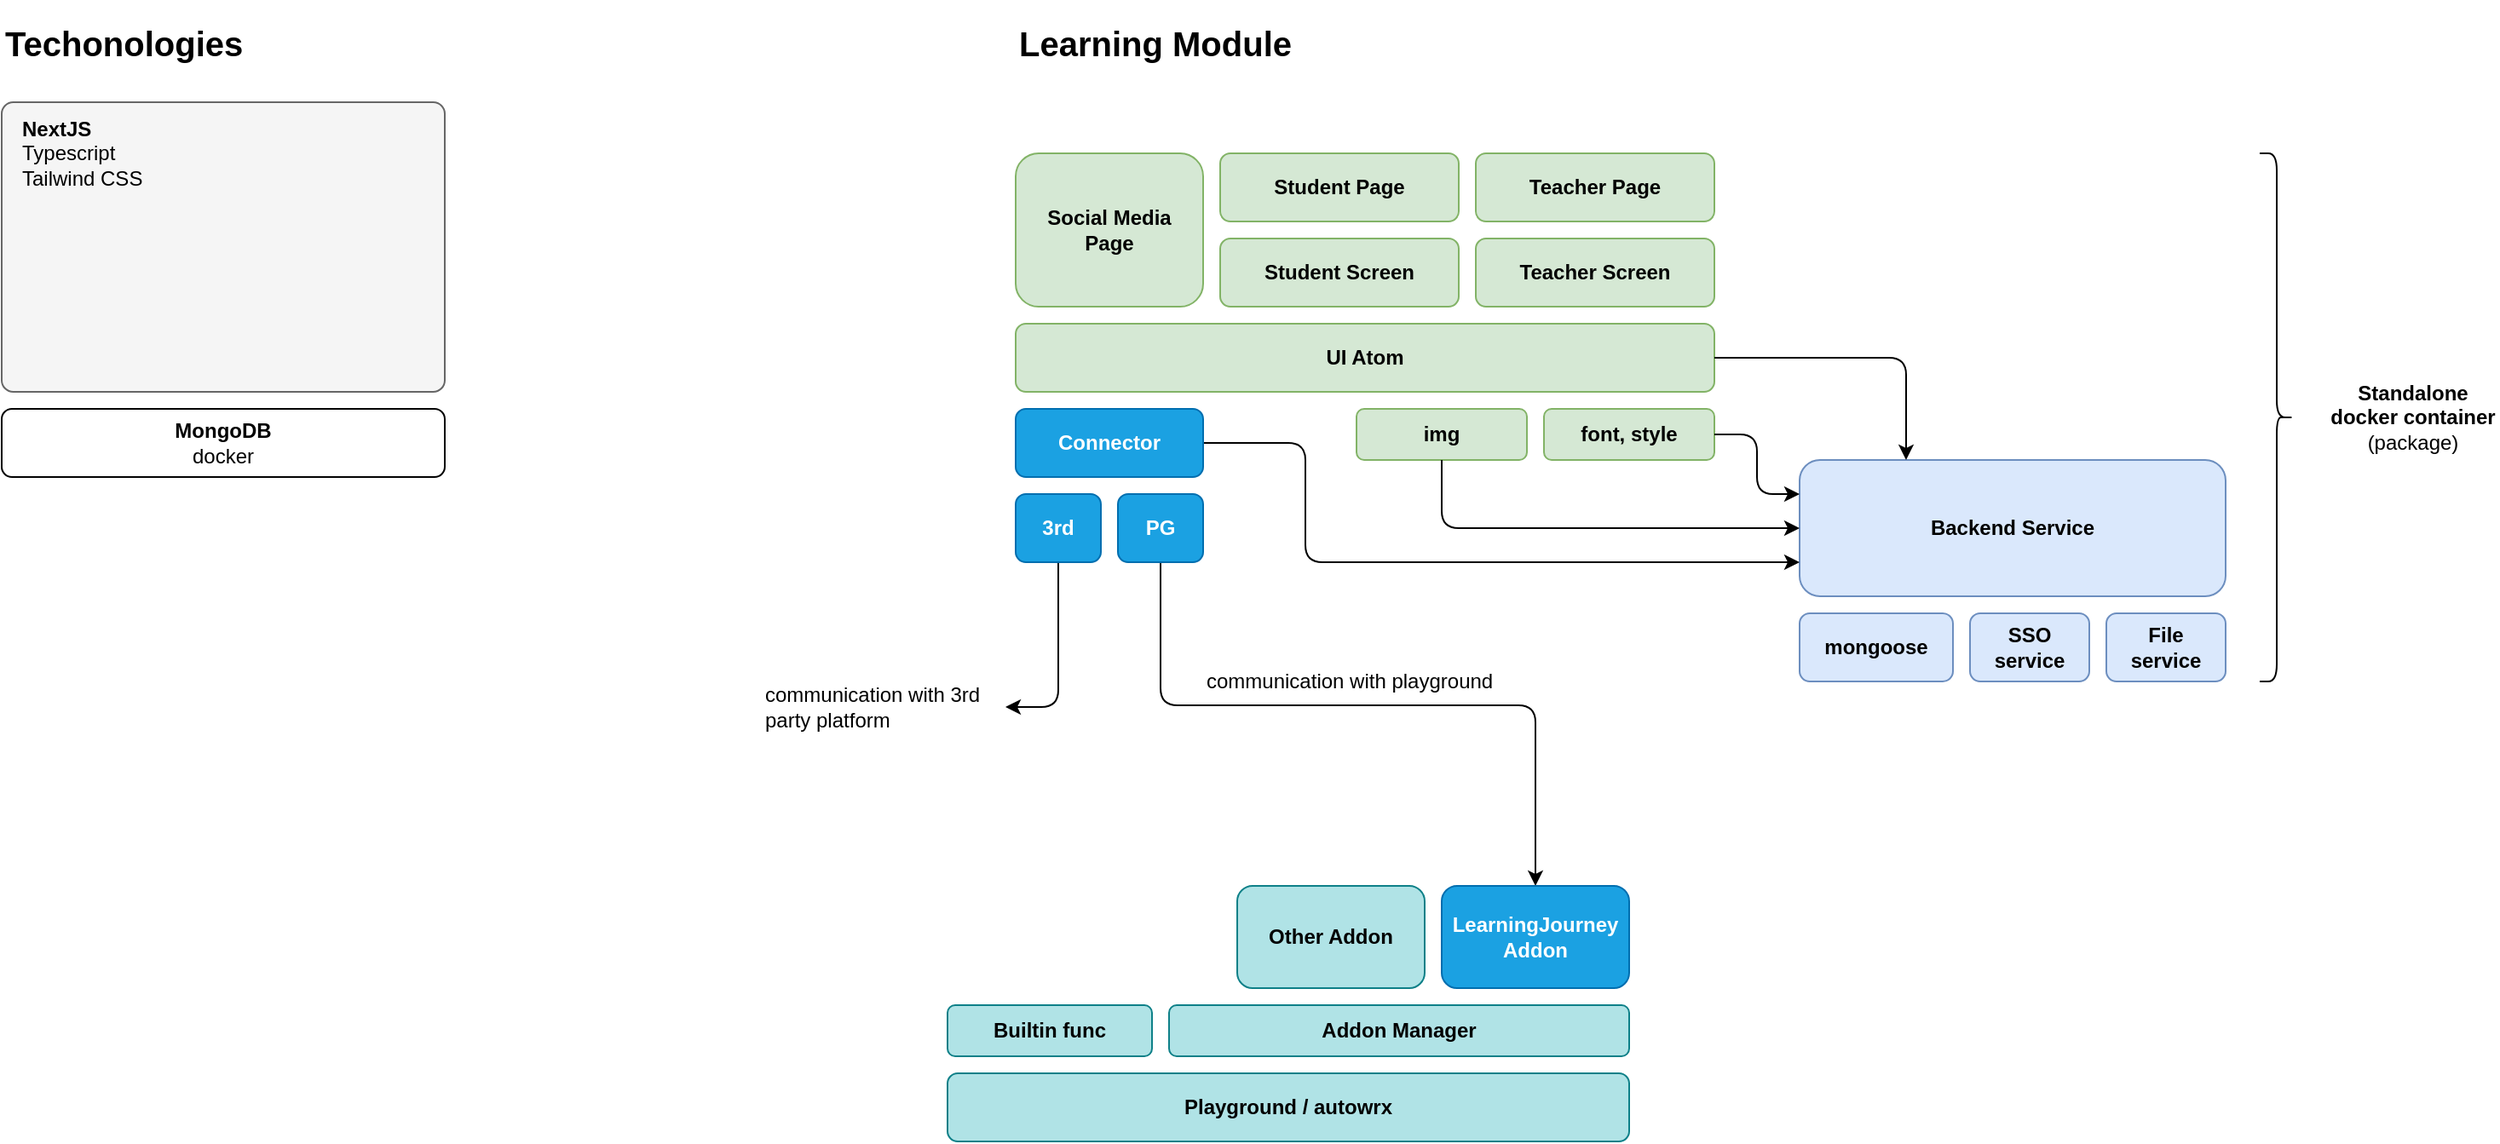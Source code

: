 <mxfile>
    <diagram id="d-F59XG_Xvb3CcHUn9In" name="Page-1">
        <mxGraphModel dx="685" dy="281" grid="0" gridSize="10" guides="1" tooltips="1" connect="1" arrows="1" fold="1" page="1" pageScale="1" pageWidth="850" pageHeight="1100" background="none" math="0" shadow="0">
            <root>
                <mxCell id="0"/>
                <mxCell id="1" parent="0"/>
                <mxCell id="5" value="" style="rounded=1;whiteSpace=wrap;html=1;fontSize=16;fillColor=#f5f5f5;fontColor=#333333;strokeColor=#666666;arcSize=4;" parent="1" vertex="1">
                    <mxGeometry x="165" y="180" width="260" height="170" as="geometry"/>
                </mxCell>
                <mxCell id="3" value="Techonologies" style="text;html=1;strokeColor=none;fillColor=none;align=left;verticalAlign=middle;whiteSpace=wrap;rounded=0;fontSize=20;fontStyle=1" parent="1" vertex="1">
                    <mxGeometry x="165" y="120" width="240" height="50" as="geometry"/>
                </mxCell>
                <mxCell id="6" value="&lt;b&gt;NextJS &lt;/b&gt;&lt;br&gt;Typescript&lt;br&gt;Tailwind CSS" style="text;html=1;strokeColor=none;fillColor=none;align=left;verticalAlign=middle;whiteSpace=wrap;rounded=0;fontSize=12;" parent="1" vertex="1">
                    <mxGeometry x="175" y="190" width="220" height="40" as="geometry"/>
                </mxCell>
                <mxCell id="7" value="&lt;b&gt;MongoDB&lt;/b&gt;&lt;br&gt;docker" style="rounded=1;whiteSpace=wrap;html=1;fontSize=12;" parent="1" vertex="1">
                    <mxGeometry x="165" y="360" width="260" height="40" as="geometry"/>
                </mxCell>
                <mxCell id="8" value="Learning Module" style="text;html=1;strokeColor=none;fillColor=none;align=left;verticalAlign=middle;whiteSpace=wrap;rounded=0;fontSize=20;fontStyle=1" vertex="1" parent="1">
                    <mxGeometry x="760" y="120" width="240" height="50" as="geometry"/>
                </mxCell>
                <mxCell id="9" value="&lt;b&gt;UI Atom&lt;/b&gt;" style="rounded=1;whiteSpace=wrap;html=1;fontSize=12;fillColor=#d5e8d4;strokeColor=#82b366;" vertex="1" parent="1">
                    <mxGeometry x="760" y="310" width="410" height="40" as="geometry"/>
                </mxCell>
                <mxCell id="10" value="&lt;b&gt;Backend Service&lt;/b&gt;" style="rounded=1;whiteSpace=wrap;html=1;fontSize=12;fillColor=#dae8fc;strokeColor=#6c8ebf;" vertex="1" parent="1">
                    <mxGeometry x="1220" y="390" width="250" height="80" as="geometry"/>
                </mxCell>
                <mxCell id="11" value="&lt;b&gt;mongoose&lt;/b&gt;" style="rounded=1;whiteSpace=wrap;html=1;fontSize=12;fillColor=#dae8fc;strokeColor=#6c8ebf;" vertex="1" parent="1">
                    <mxGeometry x="1220" y="480" width="90" height="40" as="geometry"/>
                </mxCell>
                <mxCell id="16" style="edgeStyle=orthogonalEdgeStyle;html=1;exitX=1;exitY=0.5;exitDx=0;exitDy=0;entryX=0.25;entryY=0;entryDx=0;entryDy=0;" edge="1" parent="1" source="9" target="10">
                    <mxGeometry relative="1" as="geometry"/>
                </mxCell>
                <mxCell id="13" value="&lt;b&gt;Teacher Screen&lt;/b&gt;" style="rounded=1;whiteSpace=wrap;html=1;fontSize=12;fillColor=#d5e8d4;strokeColor=#82b366;" vertex="1" parent="1">
                    <mxGeometry x="1030" y="260" width="140" height="40" as="geometry"/>
                </mxCell>
                <mxCell id="14" value="&lt;b&gt;Teacher Page&lt;/b&gt;" style="rounded=1;whiteSpace=wrap;html=1;fontSize=12;fillColor=#d5e8d4;strokeColor=#82b366;" vertex="1" parent="1">
                    <mxGeometry x="1030" y="210" width="140" height="40" as="geometry"/>
                </mxCell>
                <mxCell id="17" value="&lt;b&gt;SSO service&lt;/b&gt;" style="rounded=1;whiteSpace=wrap;html=1;fontSize=12;fillColor=#dae8fc;strokeColor=#6c8ebf;" vertex="1" parent="1">
                    <mxGeometry x="1320" y="480" width="70" height="40" as="geometry"/>
                </mxCell>
                <mxCell id="20" value="&lt;b&gt;Student Screen&lt;/b&gt;" style="rounded=1;whiteSpace=wrap;html=1;fontSize=12;fillColor=#d5e8d4;strokeColor=#82b366;" vertex="1" parent="1">
                    <mxGeometry x="880" y="260" width="140" height="40" as="geometry"/>
                </mxCell>
                <mxCell id="21" value="&lt;b&gt;Student Page&lt;/b&gt;" style="rounded=1;whiteSpace=wrap;html=1;fontSize=12;fillColor=#d5e8d4;strokeColor=#82b366;" vertex="1" parent="1">
                    <mxGeometry x="880" y="210" width="140" height="40" as="geometry"/>
                </mxCell>
                <mxCell id="22" value="&lt;b&gt;font, style&lt;/b&gt;" style="rounded=1;whiteSpace=wrap;html=1;fontSize=12;fillColor=#d5e8d4;strokeColor=#82b366;" vertex="1" parent="1">
                    <mxGeometry x="1070" y="360" width="100" height="30" as="geometry"/>
                </mxCell>
                <mxCell id="23" style="edgeStyle=orthogonalEdgeStyle;html=1;exitX=1;exitY=0.5;exitDx=0;exitDy=0;entryX=0;entryY=0.25;entryDx=0;entryDy=0;" edge="1" parent="1" source="22" target="10">
                    <mxGeometry relative="1" as="geometry">
                        <mxPoint x="1180" y="340" as="sourcePoint"/>
                        <mxPoint x="1220" y="380" as="targetPoint"/>
                    </mxGeometry>
                </mxCell>
                <mxCell id="37" style="edgeStyle=orthogonalEdgeStyle;html=1;exitX=1;exitY=0.5;exitDx=0;exitDy=0;entryX=0;entryY=0.75;entryDx=0;entryDy=0;" edge="1" parent="1" source="24" target="10">
                    <mxGeometry relative="1" as="geometry">
                        <Array as="points">
                            <mxPoint x="930" y="380"/>
                            <mxPoint x="930" y="450"/>
                        </Array>
                    </mxGeometry>
                </mxCell>
                <mxCell id="24" value="&lt;b&gt;Connector&lt;/b&gt;" style="rounded=1;whiteSpace=wrap;html=1;fontSize=12;fillColor=#1ba1e2;strokeColor=#006EAF;fontColor=#ffffff;" vertex="1" parent="1">
                    <mxGeometry x="760" y="360" width="110" height="40" as="geometry"/>
                </mxCell>
                <mxCell id="29" style="edgeStyle=orthogonalEdgeStyle;html=1;exitX=0.5;exitY=1;exitDx=0;exitDy=0;entryX=0.5;entryY=0;entryDx=0;entryDy=0;" edge="1" parent="1" source="25" target="43">
                    <mxGeometry relative="1" as="geometry">
                        <Array as="points">
                            <mxPoint x="845" y="534"/>
                            <mxPoint x="1065" y="534"/>
                        </Array>
                    </mxGeometry>
                </mxCell>
                <mxCell id="25" value="&lt;b&gt;PG&lt;/b&gt;" style="rounded=1;whiteSpace=wrap;html=1;fontSize=12;fillColor=#1ba1e2;strokeColor=#006EAF;fontColor=#ffffff;" vertex="1" parent="1">
                    <mxGeometry x="820" y="410" width="50" height="40" as="geometry"/>
                </mxCell>
                <mxCell id="44" style="edgeStyle=orthogonalEdgeStyle;html=1;exitX=0.5;exitY=1;exitDx=0;exitDy=0;entryX=1;entryY=0.5;entryDx=0;entryDy=0;" edge="1" parent="1" source="26" target="30">
                    <mxGeometry relative="1" as="geometry"/>
                </mxCell>
                <mxCell id="26" value="&lt;b&gt;3rd&lt;/b&gt;" style="rounded=1;whiteSpace=wrap;html=1;fontSize=12;fillColor=#1ba1e2;strokeColor=#006EAF;fontColor=#ffffff;" vertex="1" parent="1">
                    <mxGeometry x="760" y="410" width="50" height="40" as="geometry"/>
                </mxCell>
                <mxCell id="27" value="communication with playground" style="text;html=1;strokeColor=none;fillColor=none;align=left;verticalAlign=middle;whiteSpace=wrap;rounded=0;" vertex="1" parent="1">
                    <mxGeometry x="870" y="505" width="185" height="30" as="geometry"/>
                </mxCell>
                <mxCell id="30" value="communication with 3rd party platform" style="text;html=1;strokeColor=none;fillColor=none;align=left;verticalAlign=middle;whiteSpace=wrap;rounded=0;" vertex="1" parent="1">
                    <mxGeometry x="611" y="520" width="143" height="30" as="geometry"/>
                </mxCell>
                <mxCell id="33" value="&lt;b&gt;Social Media &lt;br&gt;Page&lt;/b&gt;" style="rounded=1;whiteSpace=wrap;html=1;fontSize=12;fillColor=#d5e8d4;strokeColor=#82b366;" vertex="1" parent="1">
                    <mxGeometry x="760" y="210" width="110" height="90" as="geometry"/>
                </mxCell>
                <mxCell id="34" value="&lt;b&gt;img&lt;/b&gt;" style="rounded=1;whiteSpace=wrap;html=1;fontSize=12;fillColor=#d5e8d4;strokeColor=#82b366;" vertex="1" parent="1">
                    <mxGeometry x="960" y="360" width="100" height="30" as="geometry"/>
                </mxCell>
                <mxCell id="35" style="edgeStyle=orthogonalEdgeStyle;html=1;exitX=0.5;exitY=1;exitDx=0;exitDy=0;entryX=0;entryY=0.5;entryDx=0;entryDy=0;" edge="1" parent="1" source="34" target="10">
                    <mxGeometry relative="1" as="geometry">
                        <mxPoint x="1180" y="385" as="sourcePoint"/>
                        <mxPoint x="1230" y="420" as="targetPoint"/>
                    </mxGeometry>
                </mxCell>
                <mxCell id="38" value="" style="shape=curlyBracket;whiteSpace=wrap;html=1;rounded=1;flipH=1;labelPosition=right;verticalLabelPosition=middle;align=left;verticalAlign=middle;size=0.5;" vertex="1" parent="1">
                    <mxGeometry x="1490" y="210" width="20" height="310" as="geometry"/>
                </mxCell>
                <mxCell id="39" value="Standalone docker container&lt;br&gt;&lt;span style=&quot;font-weight: normal;&quot;&gt;(package)&lt;/span&gt;" style="text;html=1;strokeColor=none;fillColor=none;align=center;verticalAlign=middle;whiteSpace=wrap;rounded=0;fontStyle=1" vertex="1" parent="1">
                    <mxGeometry x="1530" y="350" width="100" height="30" as="geometry"/>
                </mxCell>
                <mxCell id="41" value="&lt;b&gt;Playground / autowrx&lt;/b&gt;" style="rounded=1;whiteSpace=wrap;html=1;fontSize=12;fillColor=#b0e3e6;strokeColor=#0e8088;" vertex="1" parent="1">
                    <mxGeometry x="720" y="750" width="400" height="40" as="geometry"/>
                </mxCell>
                <mxCell id="42" value="&lt;b&gt;Addon Manager&lt;/b&gt;" style="rounded=1;whiteSpace=wrap;html=1;fontSize=12;fillColor=#b0e3e6;strokeColor=#0e8088;" vertex="1" parent="1">
                    <mxGeometry x="850" y="710" width="270" height="30" as="geometry"/>
                </mxCell>
                <mxCell id="43" value="&lt;b&gt;LearningJourney Addon&lt;/b&gt;" style="rounded=1;whiteSpace=wrap;html=1;fontSize=12;fillColor=#1ba1e2;strokeColor=#006EAF;fontColor=#ffffff;" vertex="1" parent="1">
                    <mxGeometry x="1010" y="640" width="110" height="60" as="geometry"/>
                </mxCell>
                <mxCell id="45" value="&lt;b&gt;Other Addon&lt;/b&gt;" style="rounded=1;whiteSpace=wrap;html=1;fontSize=12;fillColor=#b0e3e6;strokeColor=#0e8088;" vertex="1" parent="1">
                    <mxGeometry x="890" y="640" width="110" height="60" as="geometry"/>
                </mxCell>
                <mxCell id="46" value="&lt;b&gt;Builtin func&lt;/b&gt;" style="rounded=1;whiteSpace=wrap;html=1;fontSize=12;fillColor=#b0e3e6;strokeColor=#0e8088;" vertex="1" parent="1">
                    <mxGeometry x="720" y="710" width="120" height="30" as="geometry"/>
                </mxCell>
                <mxCell id="47" value="&lt;b&gt;File&lt;br&gt;service&lt;/b&gt;" style="rounded=1;whiteSpace=wrap;html=1;fontSize=12;fillColor=#dae8fc;strokeColor=#6c8ebf;" vertex="1" parent="1">
                    <mxGeometry x="1400" y="480" width="70" height="40" as="geometry"/>
                </mxCell>
            </root>
        </mxGraphModel>
    </diagram>
</mxfile>